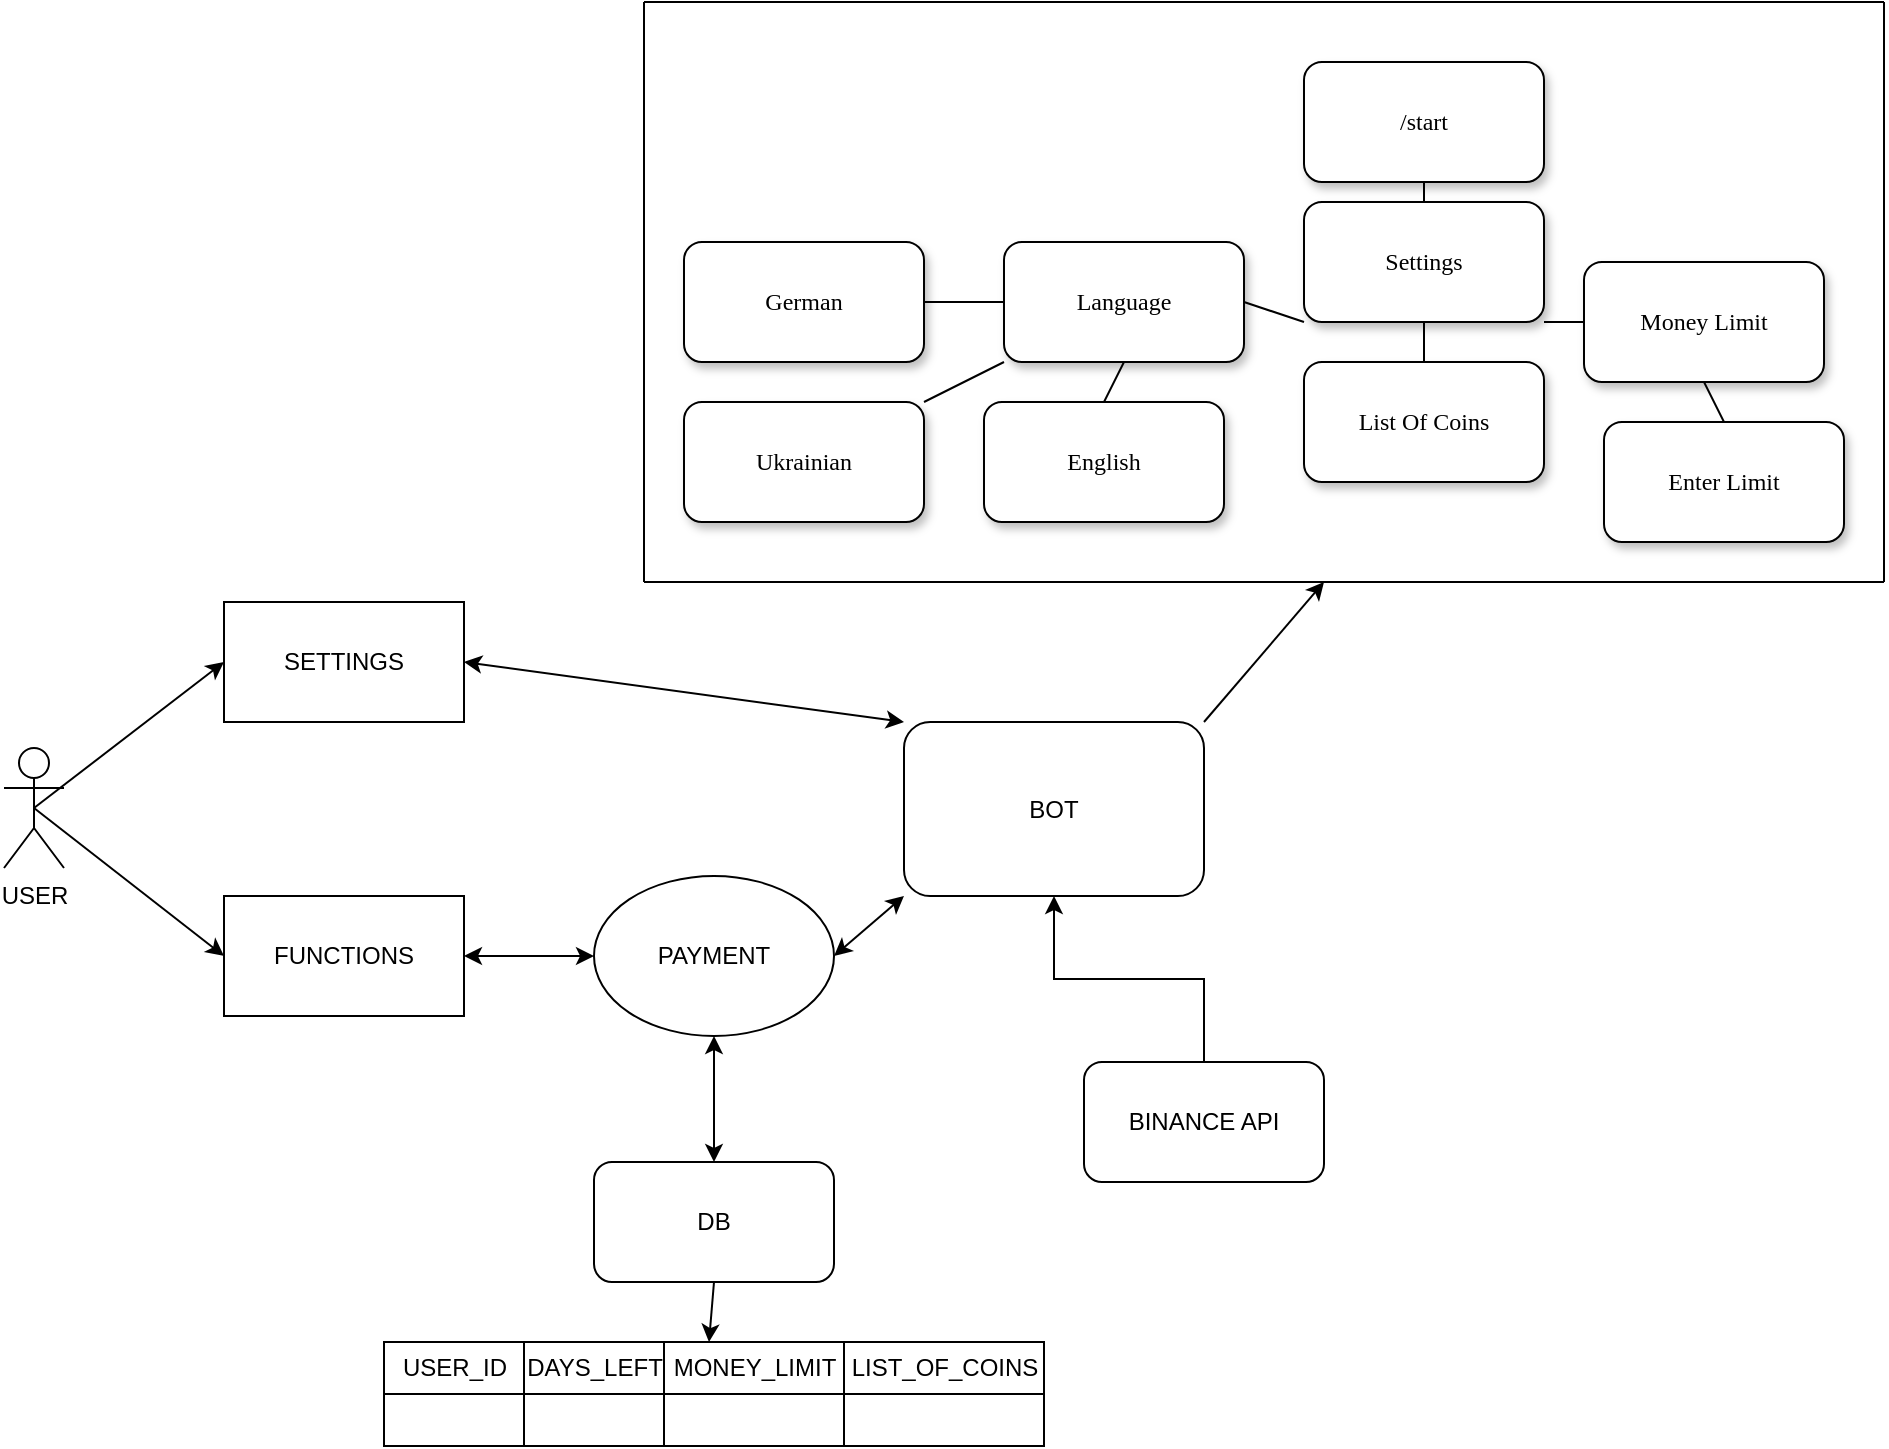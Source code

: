 <mxfile version="24.0.5" type="github">
  <diagram name="Page-1" id="e7e014a7-5840-1c2e-5031-d8a46d1fe8dd">
    <mxGraphModel dx="1378" dy="750" grid="1" gridSize="10" guides="1" tooltips="1" connect="1" arrows="1" fold="1" page="1" pageScale="1" pageWidth="1169" pageHeight="826" background="none" math="0" shadow="0">
      <root>
        <mxCell id="0" />
        <mxCell id="1" parent="0" />
        <mxCell id="A9pOm5I19ERkuxZuiraP-42" value="BOT" style="rounded=1;whiteSpace=wrap;html=1;" parent="1" vertex="1">
          <mxGeometry x="650" y="370" width="150" height="87" as="geometry" />
        </mxCell>
        <mxCell id="A9pOm5I19ERkuxZuiraP-43" value="USER" style="shape=umlActor;verticalLabelPosition=bottom;verticalAlign=top;html=1;outlineConnect=0;" parent="1" vertex="1">
          <mxGeometry x="200" y="383" width="30" height="60" as="geometry" />
        </mxCell>
        <mxCell id="A9pOm5I19ERkuxZuiraP-63" value="" style="edgeStyle=orthogonalEdgeStyle;rounded=0;orthogonalLoop=1;jettySize=auto;html=1;" parent="1" source="A9pOm5I19ERkuxZuiraP-46" target="A9pOm5I19ERkuxZuiraP-42" edge="1">
          <mxGeometry relative="1" as="geometry" />
        </mxCell>
        <mxCell id="A9pOm5I19ERkuxZuiraP-46" value="BINANCE API" style="rounded=1;whiteSpace=wrap;html=1;" parent="1" vertex="1">
          <mxGeometry x="740" y="540" width="120" height="60" as="geometry" />
        </mxCell>
        <mxCell id="A9pOm5I19ERkuxZuiraP-47" value="PAYMENT" style="ellipse;whiteSpace=wrap;html=1;" parent="1" vertex="1">
          <mxGeometry x="495" y="447" width="120" height="80" as="geometry" />
        </mxCell>
        <mxCell id="A9pOm5I19ERkuxZuiraP-49" value="DB" style="rounded=1;whiteSpace=wrap;html=1;" parent="1" vertex="1">
          <mxGeometry x="495" y="590" width="120" height="60" as="geometry" />
        </mxCell>
        <mxCell id="A9pOm5I19ERkuxZuiraP-51" value="SETTINGS" style="rounded=0;whiteSpace=wrap;html=1;" parent="1" vertex="1">
          <mxGeometry x="310" y="310" width="120" height="60" as="geometry" />
        </mxCell>
        <mxCell id="A9pOm5I19ERkuxZuiraP-52" value="FUNCTIONS" style="rounded=0;whiteSpace=wrap;html=1;" parent="1" vertex="1">
          <mxGeometry x="310" y="457" width="120" height="60" as="geometry" />
        </mxCell>
        <mxCell id="A9pOm5I19ERkuxZuiraP-54" value="" style="endArrow=classic;html=1;rounded=0;exitX=0.5;exitY=0.5;exitDx=0;exitDy=0;exitPerimeter=0;entryX=0;entryY=0.5;entryDx=0;entryDy=0;" parent="1" source="A9pOm5I19ERkuxZuiraP-43" target="A9pOm5I19ERkuxZuiraP-51" edge="1">
          <mxGeometry width="50" height="50" relative="1" as="geometry">
            <mxPoint x="640" y="510" as="sourcePoint" />
            <mxPoint x="690" y="460" as="targetPoint" />
          </mxGeometry>
        </mxCell>
        <mxCell id="A9pOm5I19ERkuxZuiraP-55" value="" style="endArrow=classic;startArrow=classic;html=1;rounded=0;exitX=1;exitY=0.5;exitDx=0;exitDy=0;entryX=0;entryY=0;entryDx=0;entryDy=0;" parent="1" source="A9pOm5I19ERkuxZuiraP-51" target="A9pOm5I19ERkuxZuiraP-42" edge="1">
          <mxGeometry width="50" height="50" relative="1" as="geometry">
            <mxPoint x="430" y="330" as="sourcePoint" />
            <mxPoint x="650" y="403.5" as="targetPoint" />
          </mxGeometry>
        </mxCell>
        <mxCell id="A9pOm5I19ERkuxZuiraP-56" value="" style="endArrow=classic;startArrow=classic;html=1;rounded=0;exitX=1;exitY=0.5;exitDx=0;exitDy=0;entryX=0;entryY=1;entryDx=0;entryDy=0;" parent="1" source="A9pOm5I19ERkuxZuiraP-47" target="A9pOm5I19ERkuxZuiraP-42" edge="1">
          <mxGeometry width="50" height="50" relative="1" as="geometry">
            <mxPoint x="615" y="503.5" as="sourcePoint" />
            <mxPoint x="650" y="430" as="targetPoint" />
          </mxGeometry>
        </mxCell>
        <mxCell id="A9pOm5I19ERkuxZuiraP-60" value="" style="endArrow=classic;html=1;rounded=0;exitX=0.5;exitY=0.5;exitDx=0;exitDy=0;exitPerimeter=0;entryX=0;entryY=0.5;entryDx=0;entryDy=0;" parent="1" source="A9pOm5I19ERkuxZuiraP-43" target="A9pOm5I19ERkuxZuiraP-52" edge="1">
          <mxGeometry width="50" height="50" relative="1" as="geometry">
            <mxPoint x="640" y="470" as="sourcePoint" />
            <mxPoint x="690" y="420" as="targetPoint" />
          </mxGeometry>
        </mxCell>
        <mxCell id="A9pOm5I19ERkuxZuiraP-61" value="" style="endArrow=classic;startArrow=classic;html=1;rounded=0;exitX=1;exitY=0.5;exitDx=0;exitDy=0;entryX=0;entryY=0.5;entryDx=0;entryDy=0;" parent="1" source="A9pOm5I19ERkuxZuiraP-52" target="A9pOm5I19ERkuxZuiraP-47" edge="1">
          <mxGeometry width="50" height="50" relative="1" as="geometry">
            <mxPoint x="640" y="470" as="sourcePoint" />
            <mxPoint x="690" y="420" as="targetPoint" />
          </mxGeometry>
        </mxCell>
        <mxCell id="A9pOm5I19ERkuxZuiraP-64" value="" style="endArrow=classic;startArrow=classic;html=1;rounded=0;exitX=0.5;exitY=0;exitDx=0;exitDy=0;entryX=0.5;entryY=1;entryDx=0;entryDy=0;" parent="1" source="A9pOm5I19ERkuxZuiraP-49" target="A9pOm5I19ERkuxZuiraP-47" edge="1">
          <mxGeometry width="50" height="50" relative="1" as="geometry">
            <mxPoint x="550" y="510" as="sourcePoint" />
            <mxPoint x="600" y="460" as="targetPoint" />
          </mxGeometry>
        </mxCell>
        <mxCell id="KdGdZZAiLebhE1d6F8w3-1" value="USER_ID" style="swimlane;fontStyle=0;childLayout=stackLayout;horizontal=1;startSize=26;fillColor=none;horizontalStack=0;resizeParent=1;resizeParentMax=0;resizeLast=0;collapsible=1;marginBottom=0;html=1;" vertex="1" parent="1">
          <mxGeometry x="390" y="680" width="70" height="52" as="geometry" />
        </mxCell>
        <mxCell id="KdGdZZAiLebhE1d6F8w3-2" value="DAYS_LEFT" style="swimlane;fontStyle=0;childLayout=stackLayout;horizontal=1;startSize=26;fillColor=none;horizontalStack=0;resizeParent=1;resizeParentMax=0;resizeLast=0;collapsible=1;marginBottom=0;html=1;" vertex="1" parent="1">
          <mxGeometry x="460" y="680" width="70" height="52" as="geometry" />
        </mxCell>
        <mxCell id="KdGdZZAiLebhE1d6F8w3-3" value="MONEY_LIMIT" style="swimlane;fontStyle=0;childLayout=stackLayout;horizontal=1;startSize=26;fillColor=none;horizontalStack=0;resizeParent=1;resizeParentMax=0;resizeLast=0;collapsible=1;marginBottom=0;html=1;" vertex="1" parent="1">
          <mxGeometry x="530" y="680" width="90" height="52" as="geometry" />
        </mxCell>
        <mxCell id="KdGdZZAiLebhE1d6F8w3-4" value="LIST_OF_COINS" style="swimlane;fontStyle=0;childLayout=stackLayout;horizontal=1;startSize=26;fillColor=none;horizontalStack=0;resizeParent=1;resizeParentMax=0;resizeLast=0;collapsible=1;marginBottom=0;html=1;" vertex="1" parent="1">
          <mxGeometry x="620" y="680" width="100" height="52" as="geometry" />
        </mxCell>
        <mxCell id="KdGdZZAiLebhE1d6F8w3-7" value="" style="endArrow=classic;html=1;rounded=0;exitX=0.5;exitY=1;exitDx=0;exitDy=0;entryX=0.25;entryY=0;entryDx=0;entryDy=0;" edge="1" parent="1" source="A9pOm5I19ERkuxZuiraP-49" target="KdGdZZAiLebhE1d6F8w3-3">
          <mxGeometry width="50" height="50" relative="1" as="geometry">
            <mxPoint x="490" y="670" as="sourcePoint" />
            <mxPoint x="555" y="670" as="targetPoint" />
          </mxGeometry>
        </mxCell>
        <mxCell id="KdGdZZAiLebhE1d6F8w3-25" value="/start" style="whiteSpace=wrap;html=1;rounded=1;shadow=1;labelBackgroundColor=none;strokeWidth=1;fontFamily=Verdana;fontSize=12;align=center;" vertex="1" parent="1">
          <mxGeometry x="850" y="40" width="120" height="60" as="geometry" />
        </mxCell>
        <mxCell id="KdGdZZAiLebhE1d6F8w3-26" value="Settings" style="whiteSpace=wrap;html=1;rounded=1;shadow=1;labelBackgroundColor=none;strokeWidth=1;fontFamily=Verdana;fontSize=12;align=center;" vertex="1" parent="1">
          <mxGeometry x="850" y="110" width="120" height="60" as="geometry" />
        </mxCell>
        <mxCell id="KdGdZZAiLebhE1d6F8w3-27" value="" style="rounded=0;html=1;labelBackgroundColor=none;startArrow=none;startFill=0;startSize=5;endArrow=none;endFill=0;endSize=5;jettySize=auto;orthogonalLoop=1;strokeWidth=1;fontFamily=Verdana;fontSize=12" edge="1" parent="1" source="KdGdZZAiLebhE1d6F8w3-25" target="KdGdZZAiLebhE1d6F8w3-26">
          <mxGeometry x="-0.359" y="-11" relative="1" as="geometry">
            <mxPoint as="offset" />
          </mxGeometry>
        </mxCell>
        <mxCell id="KdGdZZAiLebhE1d6F8w3-28" value="Language" style="whiteSpace=wrap;html=1;rounded=1;shadow=1;labelBackgroundColor=none;strokeWidth=1;fontFamily=Verdana;fontSize=12;align=center;" vertex="1" parent="1">
          <mxGeometry x="700" y="130" width="120" height="60" as="geometry" />
        </mxCell>
        <mxCell id="KdGdZZAiLebhE1d6F8w3-29" value="List Of Coins" style="whiteSpace=wrap;html=1;rounded=1;shadow=1;labelBackgroundColor=none;strokeWidth=1;fontFamily=Verdana;fontSize=12;align=center;" vertex="1" parent="1">
          <mxGeometry x="850" y="190" width="120" height="60" as="geometry" />
        </mxCell>
        <mxCell id="KdGdZZAiLebhE1d6F8w3-30" value="" style="rounded=0;html=1;labelBackgroundColor=none;startArrow=none;startFill=0;startSize=5;endArrow=none;endFill=0;endSize=5;jettySize=auto;orthogonalLoop=1;strokeWidth=1;fontFamily=Verdana;fontSize=12;exitX=0;exitY=1;exitDx=0;exitDy=0;entryX=1;entryY=0.5;entryDx=0;entryDy=0;" edge="1" parent="1" source="KdGdZZAiLebhE1d6F8w3-26" target="KdGdZZAiLebhE1d6F8w3-28">
          <mxGeometry x="-0.2" y="-14" relative="1" as="geometry">
            <mxPoint as="offset" />
          </mxGeometry>
        </mxCell>
        <mxCell id="KdGdZZAiLebhE1d6F8w3-31" value="" style="rounded=0;html=1;labelBackgroundColor=none;startArrow=none;startFill=0;startSize=5;endArrow=none;endFill=0;endSize=5;jettySize=auto;orthogonalLoop=1;strokeWidth=1;fontFamily=Verdana;fontSize=12;fontColor=default;" edge="1" parent="1" source="KdGdZZAiLebhE1d6F8w3-26" target="KdGdZZAiLebhE1d6F8w3-29">
          <mxGeometry x="-0.208" y="14" relative="1" as="geometry">
            <mxPoint as="offset" />
          </mxGeometry>
        </mxCell>
        <mxCell id="KdGdZZAiLebhE1d6F8w3-32" value="Money Limit" style="whiteSpace=wrap;html=1;rounded=1;shadow=1;labelBackgroundColor=none;strokeWidth=1;fontFamily=Verdana;fontSize=12;align=center;" vertex="1" parent="1">
          <mxGeometry x="990" y="140" width="120" height="60" as="geometry" />
        </mxCell>
        <mxCell id="KdGdZZAiLebhE1d6F8w3-33" value="" style="rounded=0;html=1;labelBackgroundColor=none;startArrow=none;startFill=0;startSize=5;endArrow=none;endFill=0;endSize=5;jettySize=auto;orthogonalLoop=1;strokeWidth=1;fontFamily=Verdana;fontSize=12;fontColor=default;exitX=1;exitY=1;exitDx=0;exitDy=0;entryX=0;entryY=0.5;entryDx=0;entryDy=0;" edge="1" parent="1" source="KdGdZZAiLebhE1d6F8w3-26" target="KdGdZZAiLebhE1d6F8w3-32">
          <mxGeometry x="-0.208" y="14" relative="1" as="geometry">
            <mxPoint as="offset" />
            <mxPoint x="790" y="160" as="sourcePoint" />
            <mxPoint x="850" y="185" as="targetPoint" />
          </mxGeometry>
        </mxCell>
        <mxCell id="KdGdZZAiLebhE1d6F8w3-34" value="Enter Limit" style="whiteSpace=wrap;html=1;rounded=1;shadow=1;labelBackgroundColor=none;strokeWidth=1;fontFamily=Verdana;fontSize=12;align=center;" vertex="1" parent="1">
          <mxGeometry x="1000" y="220" width="120" height="60" as="geometry" />
        </mxCell>
        <mxCell id="KdGdZZAiLebhE1d6F8w3-35" value="" style="rounded=0;html=1;labelBackgroundColor=none;startArrow=none;startFill=0;startSize=5;endArrow=none;endFill=0;endSize=5;jettySize=auto;orthogonalLoop=1;strokeWidth=1;fontFamily=Verdana;fontSize=12;fontColor=default;exitX=0.5;exitY=1;exitDx=0;exitDy=0;entryX=0.5;entryY=0;entryDx=0;entryDy=0;" edge="1" parent="1" source="KdGdZZAiLebhE1d6F8w3-32" target="KdGdZZAiLebhE1d6F8w3-34">
          <mxGeometry x="-0.208" y="14" relative="1" as="geometry">
            <mxPoint as="offset" />
            <mxPoint x="900" y="240" as="sourcePoint" />
            <mxPoint x="960" y="245" as="targetPoint" />
          </mxGeometry>
        </mxCell>
        <mxCell id="KdGdZZAiLebhE1d6F8w3-36" value="Ukrainian" style="whiteSpace=wrap;html=1;rounded=1;shadow=1;labelBackgroundColor=none;strokeWidth=1;fontFamily=Verdana;fontSize=12;align=center;" vertex="1" parent="1">
          <mxGeometry x="540" y="210" width="120" height="60" as="geometry" />
        </mxCell>
        <mxCell id="KdGdZZAiLebhE1d6F8w3-37" value="" style="rounded=0;html=1;labelBackgroundColor=none;startArrow=none;startFill=0;startSize=5;endArrow=none;endFill=0;endSize=5;jettySize=auto;orthogonalLoop=1;strokeWidth=1;fontFamily=Verdana;fontSize=12;fontColor=default;exitX=0;exitY=1;exitDx=0;exitDy=0;entryX=1;entryY=0;entryDx=0;entryDy=0;" edge="1" parent="1" source="KdGdZZAiLebhE1d6F8w3-28" target="KdGdZZAiLebhE1d6F8w3-36">
          <mxGeometry x="-0.208" y="14" relative="1" as="geometry">
            <mxPoint as="offset" />
            <mxPoint x="270" y="300" as="sourcePoint" />
            <mxPoint x="330" y="305" as="targetPoint" />
          </mxGeometry>
        </mxCell>
        <mxCell id="KdGdZZAiLebhE1d6F8w3-38" value="English" style="whiteSpace=wrap;html=1;rounded=1;shadow=1;labelBackgroundColor=none;strokeWidth=1;fontFamily=Verdana;fontSize=12;align=center;" vertex="1" parent="1">
          <mxGeometry x="690" y="210" width="120" height="60" as="geometry" />
        </mxCell>
        <mxCell id="KdGdZZAiLebhE1d6F8w3-39" value="" style="rounded=0;html=1;labelBackgroundColor=none;startArrow=none;startFill=0;startSize=5;endArrow=none;endFill=0;endSize=5;jettySize=auto;orthogonalLoop=1;strokeWidth=1;fontFamily=Verdana;fontSize=12;fontColor=default;exitX=0.5;exitY=1;exitDx=0;exitDy=0;entryX=0.5;entryY=0;entryDx=0;entryDy=0;" edge="1" parent="1" source="KdGdZZAiLebhE1d6F8w3-28" target="KdGdZZAiLebhE1d6F8w3-38">
          <mxGeometry x="-0.208" y="14" relative="1" as="geometry">
            <mxPoint as="offset" />
            <mxPoint x="490" y="340" as="sourcePoint" />
            <mxPoint x="550" y="345" as="targetPoint" />
          </mxGeometry>
        </mxCell>
        <mxCell id="KdGdZZAiLebhE1d6F8w3-40" value="German" style="whiteSpace=wrap;html=1;rounded=1;shadow=1;labelBackgroundColor=none;strokeWidth=1;fontFamily=Verdana;fontSize=12;align=center;" vertex="1" parent="1">
          <mxGeometry x="540" y="130" width="120" height="60" as="geometry" />
        </mxCell>
        <mxCell id="KdGdZZAiLebhE1d6F8w3-41" value="" style="rounded=0;html=1;labelBackgroundColor=none;startArrow=none;startFill=0;startSize=5;endArrow=none;endFill=0;endSize=5;jettySize=auto;orthogonalLoop=1;strokeWidth=1;fontFamily=Verdana;fontSize=12;fontColor=default;exitX=0;exitY=0.5;exitDx=0;exitDy=0;entryX=1;entryY=0.5;entryDx=0;entryDy=0;" edge="1" parent="1" source="KdGdZZAiLebhE1d6F8w3-28" target="KdGdZZAiLebhE1d6F8w3-40">
          <mxGeometry x="-0.208" y="14" relative="1" as="geometry">
            <mxPoint as="offset" />
            <mxPoint x="470" y="230" as="sourcePoint" />
            <mxPoint x="300" y="185" as="targetPoint" />
          </mxGeometry>
        </mxCell>
        <mxCell id="KdGdZZAiLebhE1d6F8w3-45" value="" style="endArrow=none;html=1;rounded=0;" edge="1" parent="1">
          <mxGeometry width="50" height="50" relative="1" as="geometry">
            <mxPoint x="1140" y="300" as="sourcePoint" />
            <mxPoint x="520" y="300" as="targetPoint" />
          </mxGeometry>
        </mxCell>
        <mxCell id="KdGdZZAiLebhE1d6F8w3-46" value="" style="endArrow=none;html=1;rounded=0;" edge="1" parent="1">
          <mxGeometry width="50" height="50" relative="1" as="geometry">
            <mxPoint x="520" y="300" as="sourcePoint" />
            <mxPoint x="520" y="10" as="targetPoint" />
          </mxGeometry>
        </mxCell>
        <mxCell id="KdGdZZAiLebhE1d6F8w3-48" value="" style="endArrow=none;html=1;rounded=0;" edge="1" parent="1">
          <mxGeometry width="50" height="50" relative="1" as="geometry">
            <mxPoint x="520" y="10" as="sourcePoint" />
            <mxPoint x="1140" y="10" as="targetPoint" />
          </mxGeometry>
        </mxCell>
        <mxCell id="KdGdZZAiLebhE1d6F8w3-49" value="" style="endArrow=none;html=1;rounded=0;" edge="1" parent="1">
          <mxGeometry width="50" height="50" relative="1" as="geometry">
            <mxPoint x="1140" y="300" as="sourcePoint" />
            <mxPoint x="1140" y="10" as="targetPoint" />
          </mxGeometry>
        </mxCell>
        <mxCell id="KdGdZZAiLebhE1d6F8w3-50" value="" style="endArrow=classic;html=1;rounded=0;exitX=1;exitY=0;exitDx=0;exitDy=0;" edge="1" parent="1" source="A9pOm5I19ERkuxZuiraP-42">
          <mxGeometry width="50" height="50" relative="1" as="geometry">
            <mxPoint x="690" y="310" as="sourcePoint" />
            <mxPoint x="860" y="300" as="targetPoint" />
          </mxGeometry>
        </mxCell>
      </root>
    </mxGraphModel>
  </diagram>
</mxfile>
